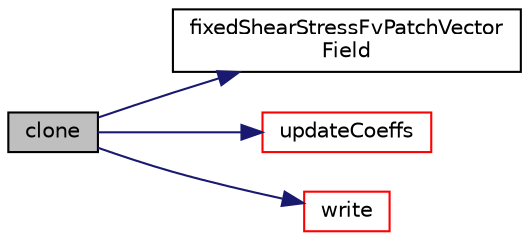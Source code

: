 digraph "clone"
{
  bgcolor="transparent";
  edge [fontname="Helvetica",fontsize="10",labelfontname="Helvetica",labelfontsize="10"];
  node [fontname="Helvetica",fontsize="10",shape=record];
  rankdir="LR";
  Node20 [label="clone",height=0.2,width=0.4,color="black", fillcolor="grey75", style="filled", fontcolor="black"];
  Node20 -> Node21 [color="midnightblue",fontsize="10",style="solid",fontname="Helvetica"];
  Node21 [label="fixedShearStressFvPatchVector\lField",height=0.2,width=0.4,color="black",URL="$a32121.html#aa956991ef298eddde09e1499436bf177",tooltip="Construct from patch and internal field. "];
  Node20 -> Node22 [color="midnightblue",fontsize="10",style="solid",fontname="Helvetica"];
  Node22 [label="updateCoeffs",height=0.2,width=0.4,color="red",URL="$a32121.html#a7e24eafac629d3733181cd942d4c902f",tooltip="Update the coefficients associated with the patch field. "];
  Node20 -> Node27 [color="midnightblue",fontsize="10",style="solid",fontname="Helvetica"];
  Node27 [label="write",height=0.2,width=0.4,color="red",URL="$a32121.html#a293fdfec8bdfbd5c3913ab4c9f3454ff",tooltip="Write. "];
}
